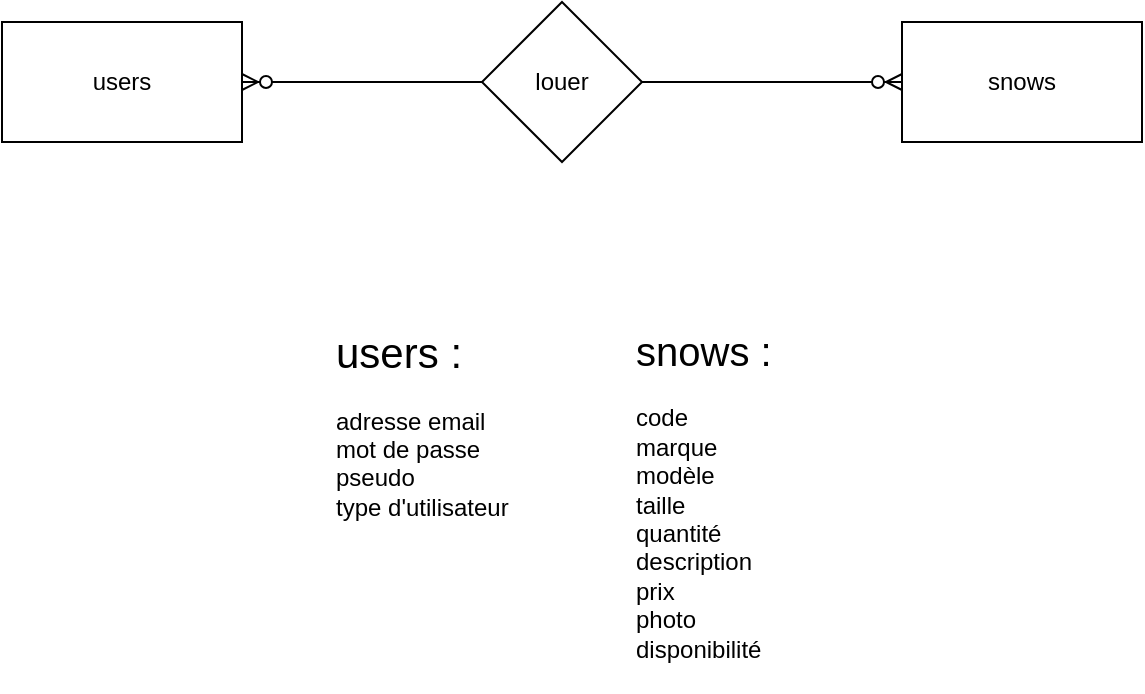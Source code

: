 <mxfile version="10.6.5" type="device"><diagram id="tAKpt8_lEcMLCGd-YDAA" name="MCD"><mxGraphModel dx="1394" dy="848" grid="1" gridSize="10" guides="1" tooltips="1" connect="1" arrows="1" fold="1" page="1" pageScale="1" pageWidth="1169" pageHeight="827" math="0" shadow="0"><root><mxCell id="0"/><mxCell id="1" parent="0"/><mxCell id="2etp5hfeZ7UGo0KMmK0I-1" value="snows" style="rounded=0;whiteSpace=wrap;html=1;" vertex="1" parent="1"><mxGeometry x="770" y="258" width="120" height="60" as="geometry"/></mxCell><mxCell id="2etp5hfeZ7UGo0KMmK0I-2" value="users" style="rounded=0;whiteSpace=wrap;html=1;" vertex="1" parent="1"><mxGeometry x="320" y="258" width="120" height="60" as="geometry"/></mxCell><mxCell id="2etp5hfeZ7UGo0KMmK0I-12" value="louer" style="rhombus;whiteSpace=wrap;html=1;" vertex="1" parent="1"><mxGeometry x="560" y="248" width="80" height="80" as="geometry"/></mxCell><mxCell id="2etp5hfeZ7UGo0KMmK0I-13" value="" style="endArrow=none;html=1;exitX=1;exitY=0.5;exitDx=0;exitDy=0;entryX=0;entryY=0.5;entryDx=0;entryDy=0;startArrow=ERzeroToMany;startFill=1;" edge="1" parent="1" source="2etp5hfeZ7UGo0KMmK0I-2" target="2etp5hfeZ7UGo0KMmK0I-12"><mxGeometry width="50" height="50" relative="1" as="geometry"><mxPoint x="460" y="328" as="sourcePoint"/><mxPoint x="510" y="278" as="targetPoint"/></mxGeometry></mxCell><mxCell id="2etp5hfeZ7UGo0KMmK0I-14" value="" style="endArrow=ERzeroToMany;html=1;exitX=1;exitY=0.5;exitDx=0;exitDy=0;endFill=1;" edge="1" parent="1" source="2etp5hfeZ7UGo0KMmK0I-12"><mxGeometry width="50" height="50" relative="1" as="geometry"><mxPoint x="650" y="288" as="sourcePoint"/><mxPoint x="770" y="288" as="targetPoint"/></mxGeometry></mxCell><mxCell id="2etp5hfeZ7UGo0KMmK0I-19" value="&lt;font style=&quot;font-size: 21px&quot;&gt;&lt;font style=&quot;font-size: 21px&quot;&gt;users &lt;/font&gt;:&lt;/font&gt;&lt;br&gt;&lt;br&gt;adresse email&amp;nbsp;&lt;br&gt;mot de passe&lt;br&gt;pseudo&lt;br&gt;type d'utilisateur&lt;br&gt;" style="text;html=1;resizable=0;points=[];autosize=1;align=left;verticalAlign=top;spacingTop=-4;" vertex="1" parent="1"><mxGeometry x="485" y="408" width="100" height="90" as="geometry"/></mxCell><mxCell id="2etp5hfeZ7UGo0KMmK0I-20" value="&lt;font style=&quot;font-size: 20px&quot;&gt;snows :&lt;br&gt;&lt;/font&gt;&lt;br&gt;code&lt;br&gt;marque&lt;br&gt;modèle&lt;br&gt;taille&lt;br&gt;quantité&lt;br&gt;description&lt;br&gt;prix&lt;br&gt;photo&lt;br&gt;disponibilité&lt;br&gt;&lt;br&gt;" style="text;html=1;resizable=0;points=[];autosize=1;align=left;verticalAlign=top;spacingTop=-4;" vertex="1" parent="1"><mxGeometry x="635" y="408" width="80" height="170" as="geometry"/></mxCell></root></mxGraphModel></diagram><diagram id="ipHT2GVGNcVv7U7R3x8J" name="MLD"><mxGraphModel dx="1394" dy="848" grid="1" gridSize="10" guides="1" tooltips="1" connect="1" arrows="1" fold="1" page="1" pageScale="1" pageWidth="1169" pageHeight="827" math="0" shadow="0"><root><mxCell id="5f-TBGTfzmMOnwL6EP2g-0"/><mxCell id="5f-TBGTfzmMOnwL6EP2g-1" parent="5f-TBGTfzmMOnwL6EP2g-0"/><mxCell id="Nj9B-kotskM5HGmVT0tY-0" value="users" style="swimlane;fontStyle=0;childLayout=stackLayout;horizontal=1;startSize=26;fillColor=none;horizontalStack=0;resizeParent=1;resizeParentMax=0;resizeLast=0;collapsible=1;marginBottom=0;" vertex="1" parent="5f-TBGTfzmMOnwL6EP2g-1"><mxGeometry x="150" y="290" width="180" height="156" as="geometry"/></mxCell><mxCell id="Nj9B-kotskM5HGmVT0tY-1" value="PK usersId  INT" style="text;strokeColor=none;fillColor=none;align=left;verticalAlign=top;spacingLeft=4;spacingRight=4;overflow=hidden;rotatable=0;points=[[0,0.5],[1,0.5]];portConstraint=eastwest;" vertex="1" parent="Nj9B-kotskM5HGmVT0tY-0"><mxGeometry y="26" width="180" height="26" as="geometry"/></mxCell><mxCell id="Nj9B-kotskM5HGmVT0tY-2" value="usersUserEmailAddress VARCHAR" style="text;strokeColor=none;fillColor=none;align=left;verticalAlign=top;spacingLeft=4;spacingRight=4;overflow=hidden;rotatable=0;points=[[0,0.5],[1,0.5]];portConstraint=eastwest;" vertex="1" parent="Nj9B-kotskM5HGmVT0tY-0"><mxGeometry y="52" width="180" height="26" as="geometry"/></mxCell><mxCell id="Nj9B-kotskM5HGmVT0tY-3" value="usersUserHashPsw VARCHAR" style="text;strokeColor=none;fillColor=none;align=left;verticalAlign=top;spacingLeft=4;spacingRight=4;overflow=hidden;rotatable=0;points=[[0,0.5],[1,0.5]];portConstraint=eastwest;" vertex="1" parent="Nj9B-kotskM5HGmVT0tY-0"><mxGeometry y="78" width="180" height="26" as="geometry"/></mxCell><mxCell id="Nj9B-kotskM5HGmVT0tY-4" value="usersPseudo VARCHAR" style="text;strokeColor=none;fillColor=none;align=left;verticalAlign=top;spacingLeft=4;spacingRight=4;overflow=hidden;rotatable=0;points=[[0,0.5],[1,0.5]];portConstraint=eastwest;" vertex="1" parent="Nj9B-kotskM5HGmVT0tY-0"><mxGeometry y="104" width="180" height="26" as="geometry"/></mxCell><mxCell id="Nj9B-kotskM5HGmVT0tY-5" value="usersUserType SMALLINT" style="text;strokeColor=none;fillColor=none;align=left;verticalAlign=top;spacingLeft=4;spacingRight=4;overflow=hidden;rotatable=0;points=[[0,0.5],[1,0.5]];portConstraint=eastwest;" vertex="1" parent="Nj9B-kotskM5HGmVT0tY-0"><mxGeometry y="130" width="180" height="26" as="geometry"/></mxCell><mxCell id="Nj9B-kotskM5HGmVT0tY-6" value="snows" style="swimlane;fontStyle=0;childLayout=stackLayout;horizontal=1;startSize=26;fillColor=none;horizontalStack=0;resizeParent=1;resizeParentMax=0;resizeLast=0;collapsible=1;marginBottom=0;" vertex="1" parent="5f-TBGTfzmMOnwL6EP2g-1"><mxGeometry x="840" y="261" width="180" height="286" as="geometry"/></mxCell><mxCell id="Nj9B-kotskM5HGmVT0tY-7" value="PK snowsId INT" style="text;strokeColor=none;fillColor=none;align=left;verticalAlign=top;spacingLeft=4;spacingRight=4;overflow=hidden;rotatable=0;points=[[0,0.5],[1,0.5]];portConstraint=eastwest;" vertex="1" parent="Nj9B-kotskM5HGmVT0tY-6"><mxGeometry y="26" width="180" height="26" as="geometry"/></mxCell><mxCell id="Nj9B-kotskM5HGmVT0tY-8" value="snowsCode VARCHAR" style="text;strokeColor=none;fillColor=none;align=left;verticalAlign=top;spacingLeft=4;spacingRight=4;overflow=hidden;rotatable=0;points=[[0,0.5],[1,0.5]];portConstraint=eastwest;" vertex="1" parent="Nj9B-kotskM5HGmVT0tY-6"><mxGeometry y="52" width="180" height="26" as="geometry"/></mxCell><mxCell id="Nj9B-kotskM5HGmVT0tY-9" value="snowsBrand VARCHAR" style="text;strokeColor=none;fillColor=none;align=left;verticalAlign=top;spacingLeft=4;spacingRight=4;overflow=hidden;rotatable=0;points=[[0,0.5],[1,0.5]];portConstraint=eastwest;" vertex="1" parent="Nj9B-kotskM5HGmVT0tY-6"><mxGeometry y="78" width="180" height="26" as="geometry"/></mxCell><mxCell id="Nj9B-kotskM5HGmVT0tY-10" value="snowsModel VARCHAR" style="text;strokeColor=none;fillColor=none;align=left;verticalAlign=top;spacingLeft=4;spacingRight=4;overflow=hidden;rotatable=0;points=[[0,0.5],[1,0.5]];portConstraint=eastwest;" vertex="1" parent="Nj9B-kotskM5HGmVT0tY-6"><mxGeometry y="104" width="180" height="26" as="geometry"/></mxCell><mxCell id="Nj9B-kotskM5HGmVT0tY-11" value="snowsLength INT" style="text;strokeColor=none;fillColor=none;align=left;verticalAlign=top;spacingLeft=4;spacingRight=4;overflow=hidden;rotatable=0;points=[[0,0.5],[1,0.5]];portConstraint=eastwest;" vertex="1" parent="Nj9B-kotskM5HGmVT0tY-6"><mxGeometry y="130" width="180" height="26" as="geometry"/></mxCell><mxCell id="Nj9B-kotskM5HGmVT0tY-12" value="snowsQtyAvailable SMALLINT" style="text;strokeColor=none;fillColor=none;align=left;verticalAlign=top;spacingLeft=4;spacingRight=4;overflow=hidden;rotatable=0;points=[[0,0.5],[1,0.5]];portConstraint=eastwest;" vertex="1" parent="Nj9B-kotskM5HGmVT0tY-6"><mxGeometry y="156" width="180" height="26" as="geometry"/></mxCell><mxCell id="Nj9B-kotskM5HGmVT0tY-13" value="snowsDescription VARCHAR" style="text;strokeColor=none;fillColor=none;align=left;verticalAlign=top;spacingLeft=4;spacingRight=4;overflow=hidden;rotatable=0;points=[[0,0.5],[1,0.5]];portConstraint=eastwest;" vertex="1" parent="Nj9B-kotskM5HGmVT0tY-6"><mxGeometry y="182" width="180" height="26" as="geometry"/></mxCell><mxCell id="Nj9B-kotskM5HGmVT0tY-14" value="snowsDailyPrice FLOAT" style="text;strokeColor=none;fillColor=none;align=left;verticalAlign=top;spacingLeft=4;spacingRight=4;overflow=hidden;rotatable=0;points=[[0,0.5],[1,0.5]];portConstraint=eastwest;" vertex="1" parent="Nj9B-kotskM5HGmVT0tY-6"><mxGeometry y="208" width="180" height="26" as="geometry"/></mxCell><mxCell id="Nj9B-kotskM5HGmVT0tY-15" value="snowsPhoto VARCHAR" style="text;strokeColor=none;fillColor=none;align=left;verticalAlign=top;spacingLeft=4;spacingRight=4;overflow=hidden;rotatable=0;points=[[0,0.5],[1,0.5]];portConstraint=eastwest;" vertex="1" parent="Nj9B-kotskM5HGmVT0tY-6"><mxGeometry y="234" width="180" height="26" as="geometry"/></mxCell><mxCell id="Nj9B-kotskM5HGmVT0tY-16" value="snowsActive TINYINT" style="text;strokeColor=none;fillColor=none;align=left;verticalAlign=top;spacingLeft=4;spacingRight=4;overflow=hidden;rotatable=0;points=[[0,0.5],[1,0.5]];portConstraint=eastwest;" vertex="1" parent="Nj9B-kotskM5HGmVT0tY-6"><mxGeometry y="260" width="180" height="26" as="geometry"/></mxCell><mxCell id="Nj9B-kotskM5HGmVT0tY-17" value="locations" style="swimlane;fontStyle=0;childLayout=stackLayout;horizontal=1;startSize=26;fillColor=none;horizontalStack=0;resizeParent=1;resizeParentMax=0;resizeLast=0;collapsible=1;marginBottom=0;" vertex="1" parent="5f-TBGTfzmMOnwL6EP2g-1"><mxGeometry x="444" y="160" width="280" height="416" as="geometry"/></mxCell><mxCell id="Nj9B-kotskM5HGmVT0tY-18" value="PK locationsId  INT" style="text;strokeColor=none;fillColor=none;align=left;verticalAlign=top;spacingLeft=4;spacingRight=4;overflow=hidden;rotatable=0;points=[[0,0.5],[1,0.5]];portConstraint=eastwest;" vertex="1" parent="Nj9B-kotskM5HGmVT0tY-17"><mxGeometry y="26" width="280" height="26" as="geometry"/></mxCell><mxCell id="Nj9B-kotskM5HGmVT0tY-23" value="FK locationsUserEmailAddress VARCHAR" style="text;strokeColor=none;fillColor=none;align=left;verticalAlign=top;spacingLeft=4;spacingRight=4;overflow=hidden;rotatable=0;points=[[0,0.5],[1,0.5]];portConstraint=eastwest;" vertex="1" parent="Nj9B-kotskM5HGmVT0tY-17"><mxGeometry y="52" width="280" height="26" as="geometry"/></mxCell><mxCell id="Nj9B-kotskM5HGmVT0tY-24" value="FK locationsUserHashPsw VARCHAR" style="text;strokeColor=none;fillColor=none;align=left;verticalAlign=top;spacingLeft=4;spacingRight=4;overflow=hidden;rotatable=0;points=[[0,0.5],[1,0.5]];portConstraint=eastwest;" vertex="1" parent="Nj9B-kotskM5HGmVT0tY-17"><mxGeometry y="78" width="280" height="26" as="geometry"/></mxCell><mxCell id="Nj9B-kotskM5HGmVT0tY-40" value="FK locationsPseudo VARCHAR" style="text;strokeColor=none;fillColor=none;align=left;verticalAlign=top;spacingLeft=4;spacingRight=4;overflow=hidden;rotatable=0;points=[[0,0.5],[1,0.5]];portConstraint=eastwest;" vertex="1" parent="Nj9B-kotskM5HGmVT0tY-17"><mxGeometry y="104" width="280" height="26" as="geometry"/></mxCell><mxCell id="Nj9B-kotskM5HGmVT0tY-22" value="FK locationsUserType SMALLINT" style="text;strokeColor=none;fillColor=none;align=left;verticalAlign=top;spacingLeft=4;spacingRight=4;overflow=hidden;rotatable=0;points=[[0,0.5],[1,0.5]];portConstraint=eastwest;" vertex="1" parent="Nj9B-kotskM5HGmVT0tY-17"><mxGeometry y="130" width="280" height="26" as="geometry"/></mxCell><mxCell id="Nj9B-kotskM5HGmVT0tY-27" value="FK locationsCode VARCHAR" style="text;strokeColor=none;fillColor=none;align=left;verticalAlign=top;spacingLeft=4;spacingRight=4;overflow=hidden;rotatable=0;points=[[0,0.5],[1,0.5]];portConstraint=eastwest;" vertex="1" parent="Nj9B-kotskM5HGmVT0tY-17"><mxGeometry y="156" width="280" height="26" as="geometry"/></mxCell><mxCell id="Nj9B-kotskM5HGmVT0tY-28" value="FK locationsBrand VARCHAR" style="text;strokeColor=none;fillColor=none;align=left;verticalAlign=top;spacingLeft=4;spacingRight=4;overflow=hidden;rotatable=0;points=[[0,0.5],[1,0.5]];portConstraint=eastwest;" vertex="1" parent="Nj9B-kotskM5HGmVT0tY-17"><mxGeometry y="182" width="280" height="26" as="geometry"/></mxCell><mxCell id="Nj9B-kotskM5HGmVT0tY-29" value="FK locationsModel VARCHAR" style="text;strokeColor=none;fillColor=none;align=left;verticalAlign=top;spacingLeft=4;spacingRight=4;overflow=hidden;rotatable=0;points=[[0,0.5],[1,0.5]];portConstraint=eastwest;" vertex="1" parent="Nj9B-kotskM5HGmVT0tY-17"><mxGeometry y="208" width="280" height="26" as="geometry"/></mxCell><mxCell id="Nj9B-kotskM5HGmVT0tY-30" value="Fk locationsSnowLength INT" style="text;strokeColor=none;fillColor=none;align=left;verticalAlign=top;spacingLeft=4;spacingRight=4;overflow=hidden;rotatable=0;points=[[0,0.5],[1,0.5]];portConstraint=eastwest;" vertex="1" parent="Nj9B-kotskM5HGmVT0tY-17"><mxGeometry y="234" width="280" height="26" as="geometry"/></mxCell><mxCell id="Nj9B-kotskM5HGmVT0tY-31" value="Fk locationsQtyAvailable SMALLINT" style="text;strokeColor=none;fillColor=none;align=left;verticalAlign=top;spacingLeft=4;spacingRight=4;overflow=hidden;rotatable=0;points=[[0,0.5],[1,0.5]];portConstraint=eastwest;" vertex="1" parent="Nj9B-kotskM5HGmVT0tY-17"><mxGeometry y="260" width="280" height="26" as="geometry"/></mxCell><mxCell id="Nj9B-kotskM5HGmVT0tY-32" value="Fk locationsDescription VARCHAR" style="text;strokeColor=none;fillColor=none;align=left;verticalAlign=top;spacingLeft=4;spacingRight=4;overflow=hidden;rotatable=0;points=[[0,0.5],[1,0.5]];portConstraint=eastwest;" vertex="1" parent="Nj9B-kotskM5HGmVT0tY-17"><mxGeometry y="286" width="280" height="26" as="geometry"/></mxCell><mxCell id="Nj9B-kotskM5HGmVT0tY-33" value="Fk locationsDailyPrice FLOAT" style="text;strokeColor=none;fillColor=none;align=left;verticalAlign=top;spacingLeft=4;spacingRight=4;overflow=hidden;rotatable=0;points=[[0,0.5],[1,0.5]];portConstraint=eastwest;" vertex="1" parent="Nj9B-kotskM5HGmVT0tY-17"><mxGeometry y="312" width="280" height="26" as="geometry"/></mxCell><mxCell id="Nj9B-kotskM5HGmVT0tY-34" value="FK locationsPhoto VARCHAR" style="text;strokeColor=none;fillColor=none;align=left;verticalAlign=top;spacingLeft=4;spacingRight=4;overflow=hidden;rotatable=0;points=[[0,0.5],[1,0.5]];portConstraint=eastwest;" vertex="1" parent="Nj9B-kotskM5HGmVT0tY-17"><mxGeometry y="338" width="280" height="26" as="geometry"/></mxCell><mxCell id="Nj9B-kotskM5HGmVT0tY-35" value="FK locationsActive TINYINT" style="text;strokeColor=none;fillColor=none;align=left;verticalAlign=top;spacingLeft=4;spacingRight=4;overflow=hidden;rotatable=0;points=[[0,0.5],[1,0.5]];portConstraint=eastwest;" vertex="1" parent="Nj9B-kotskM5HGmVT0tY-17"><mxGeometry y="364" width="280" height="26" as="geometry"/></mxCell><mxCell id="Nj9B-kotskM5HGmVT0tY-41" value="locationsCreationDate  DATE" style="text;strokeColor=none;fillColor=none;align=left;verticalAlign=top;spacingLeft=4;spacingRight=4;overflow=hidden;rotatable=0;points=[[0,0.5],[1,0.5]];portConstraint=eastwest;" vertex="1" parent="Nj9B-kotskM5HGmVT0tY-17"><mxGeometry y="390" width="280" height="26" as="geometry"/></mxCell><mxCell id="Nj9B-kotskM5HGmVT0tY-43" value="" style="endArrow=none;html=1;exitX=1;exitY=0.5;exitDx=0;exitDy=0;entryX=0;entryY=0.5;entryDx=0;entryDy=0;startArrow=ERzeroToMany;startFill=1;" edge="1" parent="5f-TBGTfzmMOnwL6EP2g-1" source="Nj9B-kotskM5HGmVT0tY-1" target="Nj9B-kotskM5HGmVT0tY-27"><mxGeometry width="50" height="50" relative="1" as="geometry"><mxPoint x="230" y="611" as="sourcePoint"/><mxPoint x="280" y="561" as="targetPoint"/></mxGeometry></mxCell><mxCell id="Nj9B-kotskM5HGmVT0tY-44" value="" style="endArrow=ERzeroToMany;html=1;entryX=0;entryY=0.5;entryDx=0;entryDy=0;endFill=1;exitX=1;exitY=0.5;exitDx=0;exitDy=0;" edge="1" parent="5f-TBGTfzmMOnwL6EP2g-1" source="Nj9B-kotskM5HGmVT0tY-27" target="Nj9B-kotskM5HGmVT0tY-8"><mxGeometry width="50" height="50" relative="1" as="geometry"><mxPoint x="750" y="326" as="sourcePoint"/><mxPoint x="834" y="328.5" as="targetPoint"/></mxGeometry></mxCell></root></mxGraphModel></diagram></mxfile>
